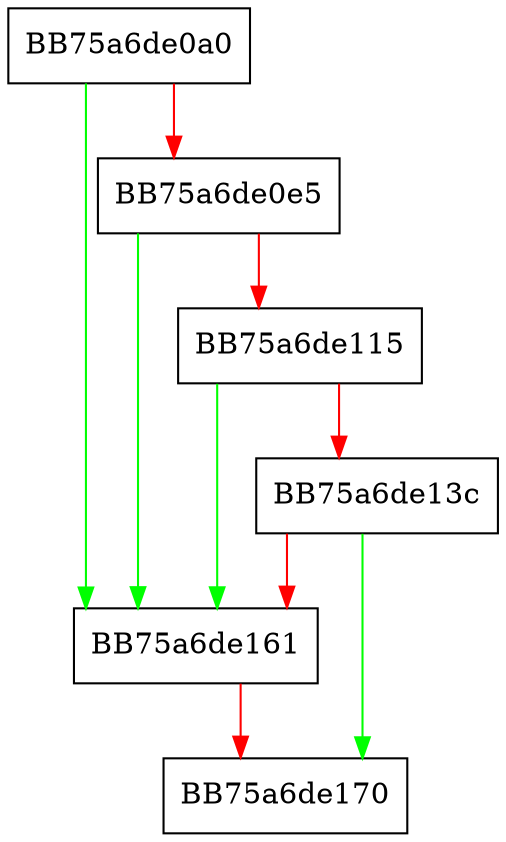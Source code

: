 digraph sys2com_unpack {
  node [shape="box"];
  graph [splines=ortho];
  BB75a6de0a0 -> BB75a6de161 [color="green"];
  BB75a6de0a0 -> BB75a6de0e5 [color="red"];
  BB75a6de0e5 -> BB75a6de161 [color="green"];
  BB75a6de0e5 -> BB75a6de115 [color="red"];
  BB75a6de115 -> BB75a6de161 [color="green"];
  BB75a6de115 -> BB75a6de13c [color="red"];
  BB75a6de13c -> BB75a6de170 [color="green"];
  BB75a6de13c -> BB75a6de161 [color="red"];
  BB75a6de161 -> BB75a6de170 [color="red"];
}